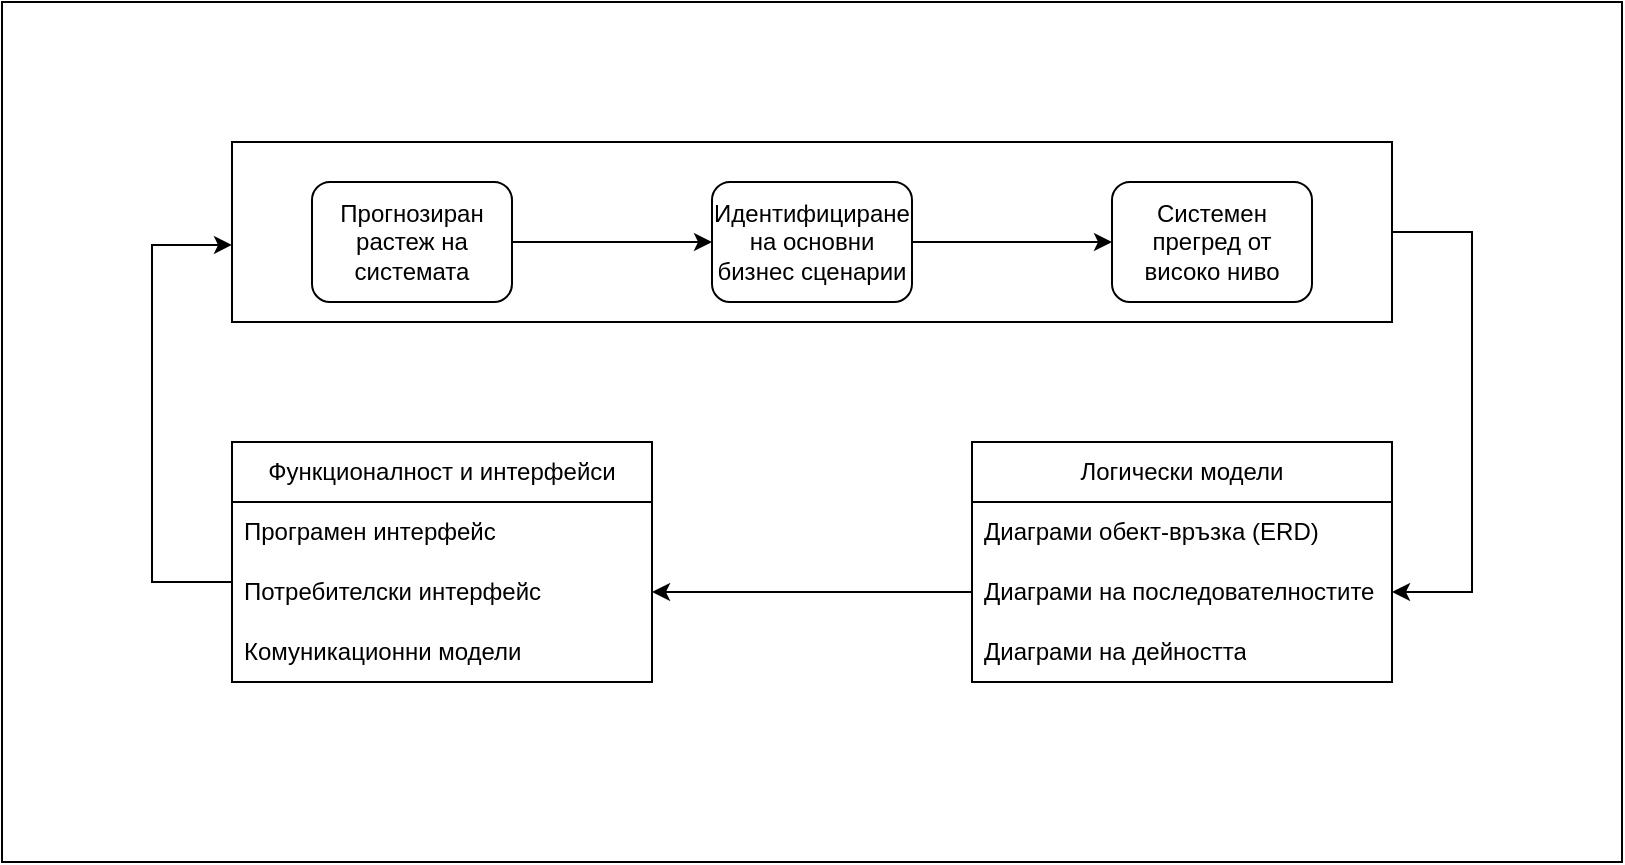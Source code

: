 <mxfile version="23.1.0" type="github">
  <diagram name="Page-1" id="_-T-Ew92CXRtChjD3JXS">
    <mxGraphModel dx="1816" dy="514" grid="1" gridSize="10" guides="1" tooltips="1" connect="1" arrows="1" fold="1" page="1" pageScale="1" pageWidth="827" pageHeight="1169" math="0" shadow="0">
      <root>
        <mxCell id="0" />
        <mxCell id="1" parent="0" />
        <mxCell id="RyOX_cj8XoAbLBHZOk8--1" value="" style="rounded=0;whiteSpace=wrap;html=1;" parent="1" vertex="1">
          <mxGeometry x="-165" y="90" width="810" height="430" as="geometry" />
        </mxCell>
        <mxCell id="RyOX_cj8XoAbLBHZOk8--5" value="" style="edgeStyle=orthogonalEdgeStyle;rounded=0;orthogonalLoop=1;jettySize=auto;html=1;" parent="1" edge="1">
          <mxGeometry relative="1" as="geometry">
            <mxPoint x="120" y="215" as="sourcePoint" />
            <mxPoint x="230" y="215" as="targetPoint" />
          </mxGeometry>
        </mxCell>
        <mxCell id="RyOX_cj8XoAbLBHZOk8--7" value="" style="edgeStyle=orthogonalEdgeStyle;rounded=0;orthogonalLoop=1;jettySize=auto;html=1;" parent="1" edge="1">
          <mxGeometry relative="1" as="geometry">
            <mxPoint x="380" y="215" as="sourcePoint" />
            <mxPoint x="493.5" y="215" as="targetPoint" />
          </mxGeometry>
        </mxCell>
        <mxCell id="RyOX_cj8XoAbLBHZOk8--8" value="Логически модели" style="swimlane;fontStyle=0;childLayout=stackLayout;horizontal=1;startSize=30;horizontalStack=0;resizeParent=1;resizeParentMax=0;resizeLast=0;collapsible=1;marginBottom=0;whiteSpace=wrap;html=1;" parent="1" vertex="1">
          <mxGeometry x="320" y="310" width="210" height="120" as="geometry" />
        </mxCell>
        <mxCell id="RyOX_cj8XoAbLBHZOk8--9" value="Диаграми обект-връзка (ERD)" style="text;strokeColor=none;fillColor=none;align=left;verticalAlign=middle;spacingLeft=4;spacingRight=4;overflow=hidden;points=[[0,0.5],[1,0.5]];portConstraint=eastwest;rotatable=0;whiteSpace=wrap;html=1;" parent="RyOX_cj8XoAbLBHZOk8--8" vertex="1">
          <mxGeometry y="30" width="210" height="30" as="geometry" />
        </mxCell>
        <mxCell id="RyOX_cj8XoAbLBHZOk8--10" value="Диаграми на последователностите" style="text;strokeColor=none;fillColor=none;align=left;verticalAlign=middle;spacingLeft=4;spacingRight=4;overflow=hidden;points=[[0,0.5],[1,0.5]];portConstraint=eastwest;rotatable=0;whiteSpace=wrap;html=1;" parent="RyOX_cj8XoAbLBHZOk8--8" vertex="1">
          <mxGeometry y="60" width="210" height="30" as="geometry" />
        </mxCell>
        <mxCell id="RyOX_cj8XoAbLBHZOk8--11" value="Диаграми на дейността" style="text;strokeColor=none;fillColor=none;align=left;verticalAlign=middle;spacingLeft=4;spacingRight=4;overflow=hidden;points=[[0,0.5],[1,0.5]];portConstraint=eastwest;rotatable=0;whiteSpace=wrap;html=1;" parent="RyOX_cj8XoAbLBHZOk8--8" vertex="1">
          <mxGeometry y="90" width="210" height="30" as="geometry" />
        </mxCell>
        <mxCell id="RyOX_cj8XoAbLBHZOk8--13" value="Функционалност и интерфейси" style="swimlane;fontStyle=0;childLayout=stackLayout;horizontal=1;startSize=30;horizontalStack=0;resizeParent=1;resizeParentMax=0;resizeLast=0;collapsible=1;marginBottom=0;whiteSpace=wrap;html=1;" parent="1" vertex="1">
          <mxGeometry x="-50" y="310" width="210" height="120" as="geometry">
            <mxRectangle x="-50" y="310" width="210" height="30" as="alternateBounds" />
          </mxGeometry>
        </mxCell>
        <mxCell id="RyOX_cj8XoAbLBHZOk8--14" value="Програмен интерфейс" style="text;strokeColor=none;fillColor=none;align=left;verticalAlign=middle;spacingLeft=4;spacingRight=4;overflow=hidden;points=[[0,0.5],[1,0.5]];portConstraint=eastwest;rotatable=0;whiteSpace=wrap;html=1;" parent="RyOX_cj8XoAbLBHZOk8--13" vertex="1">
          <mxGeometry y="30" width="210" height="30" as="geometry" />
        </mxCell>
        <mxCell id="RyOX_cj8XoAbLBHZOk8--15" value="Потребителски интерфейс" style="text;strokeColor=none;fillColor=none;align=left;verticalAlign=middle;spacingLeft=4;spacingRight=4;overflow=hidden;points=[[0,0.5],[1,0.5]];portConstraint=eastwest;rotatable=0;whiteSpace=wrap;html=1;" parent="RyOX_cj8XoAbLBHZOk8--13" vertex="1">
          <mxGeometry y="60" width="210" height="30" as="geometry" />
        </mxCell>
        <mxCell id="RyOX_cj8XoAbLBHZOk8--16" value="Комуникационни модели" style="text;strokeColor=none;fillColor=none;align=left;verticalAlign=middle;spacingLeft=4;spacingRight=4;overflow=hidden;points=[[0,0.5],[1,0.5]];portConstraint=eastwest;rotatable=0;whiteSpace=wrap;html=1;" parent="RyOX_cj8XoAbLBHZOk8--13" vertex="1">
          <mxGeometry y="90" width="210" height="30" as="geometry" />
        </mxCell>
        <mxCell id="W12ZFMfSlasCwoNZM_I0-17" style="edgeStyle=orthogonalEdgeStyle;rounded=0;orthogonalLoop=1;jettySize=auto;html=1;entryX=1;entryY=0.5;entryDx=0;entryDy=0;" edge="1" parent="1" source="RyOX_cj8XoAbLBHZOk8--21" target="RyOX_cj8XoAbLBHZOk8--10">
          <mxGeometry relative="1" as="geometry">
            <Array as="points">
              <mxPoint x="570" y="205" />
              <mxPoint x="570" y="385" />
            </Array>
          </mxGeometry>
        </mxCell>
        <mxCell id="RyOX_cj8XoAbLBHZOk8--21" value="" style="rounded=0;whiteSpace=wrap;html=1;" parent="1" vertex="1">
          <mxGeometry x="-50" y="160" width="580" height="90" as="geometry" />
        </mxCell>
        <mxCell id="W12ZFMfSlasCwoNZM_I0-5" value="" style="edgeStyle=orthogonalEdgeStyle;rounded=0;orthogonalLoop=1;jettySize=auto;html=1;" edge="1" parent="1" source="RyOX_cj8XoAbLBHZOk8--23" target="W12ZFMfSlasCwoNZM_I0-3">
          <mxGeometry relative="1" as="geometry" />
        </mxCell>
        <mxCell id="RyOX_cj8XoAbLBHZOk8--23" value="Идентифициране на основни бизнес сценарии" style="rounded=1;whiteSpace=wrap;html=1;" parent="1" vertex="1">
          <mxGeometry x="190" y="180" width="100" height="60" as="geometry" />
        </mxCell>
        <mxCell id="W12ZFMfSlasCwoNZM_I0-4" value="" style="edgeStyle=orthogonalEdgeStyle;rounded=0;orthogonalLoop=1;jettySize=auto;html=1;" edge="1" parent="1" source="W12ZFMfSlasCwoNZM_I0-2" target="RyOX_cj8XoAbLBHZOk8--23">
          <mxGeometry relative="1" as="geometry" />
        </mxCell>
        <mxCell id="W12ZFMfSlasCwoNZM_I0-2" value="Прогнозиран растеж на системата" style="rounded=1;whiteSpace=wrap;html=1;" vertex="1" parent="1">
          <mxGeometry x="-10" y="180" width="100" height="60" as="geometry" />
        </mxCell>
        <mxCell id="W12ZFMfSlasCwoNZM_I0-3" value="Системен прегред от високо ниво" style="rounded=1;whiteSpace=wrap;html=1;" vertex="1" parent="1">
          <mxGeometry x="390" y="180" width="100" height="60" as="geometry" />
        </mxCell>
        <mxCell id="W12ZFMfSlasCwoNZM_I0-9" style="edgeStyle=orthogonalEdgeStyle;rounded=0;orthogonalLoop=1;jettySize=auto;html=1;entryX=1;entryY=0.5;entryDx=0;entryDy=0;" edge="1" parent="1" source="RyOX_cj8XoAbLBHZOk8--10" target="RyOX_cj8XoAbLBHZOk8--15">
          <mxGeometry relative="1" as="geometry" />
        </mxCell>
        <mxCell id="W12ZFMfSlasCwoNZM_I0-16" style="edgeStyle=orthogonalEdgeStyle;rounded=0;orthogonalLoop=1;jettySize=auto;html=1;entryX=0;entryY=0.572;entryDx=0;entryDy=0;entryPerimeter=0;" edge="1" parent="1" source="RyOX_cj8XoAbLBHZOk8--13" target="RyOX_cj8XoAbLBHZOk8--21">
          <mxGeometry relative="1" as="geometry">
            <Array as="points">
              <mxPoint x="-90" y="380" />
              <mxPoint x="-90" y="212" />
            </Array>
          </mxGeometry>
        </mxCell>
      </root>
    </mxGraphModel>
  </diagram>
</mxfile>
